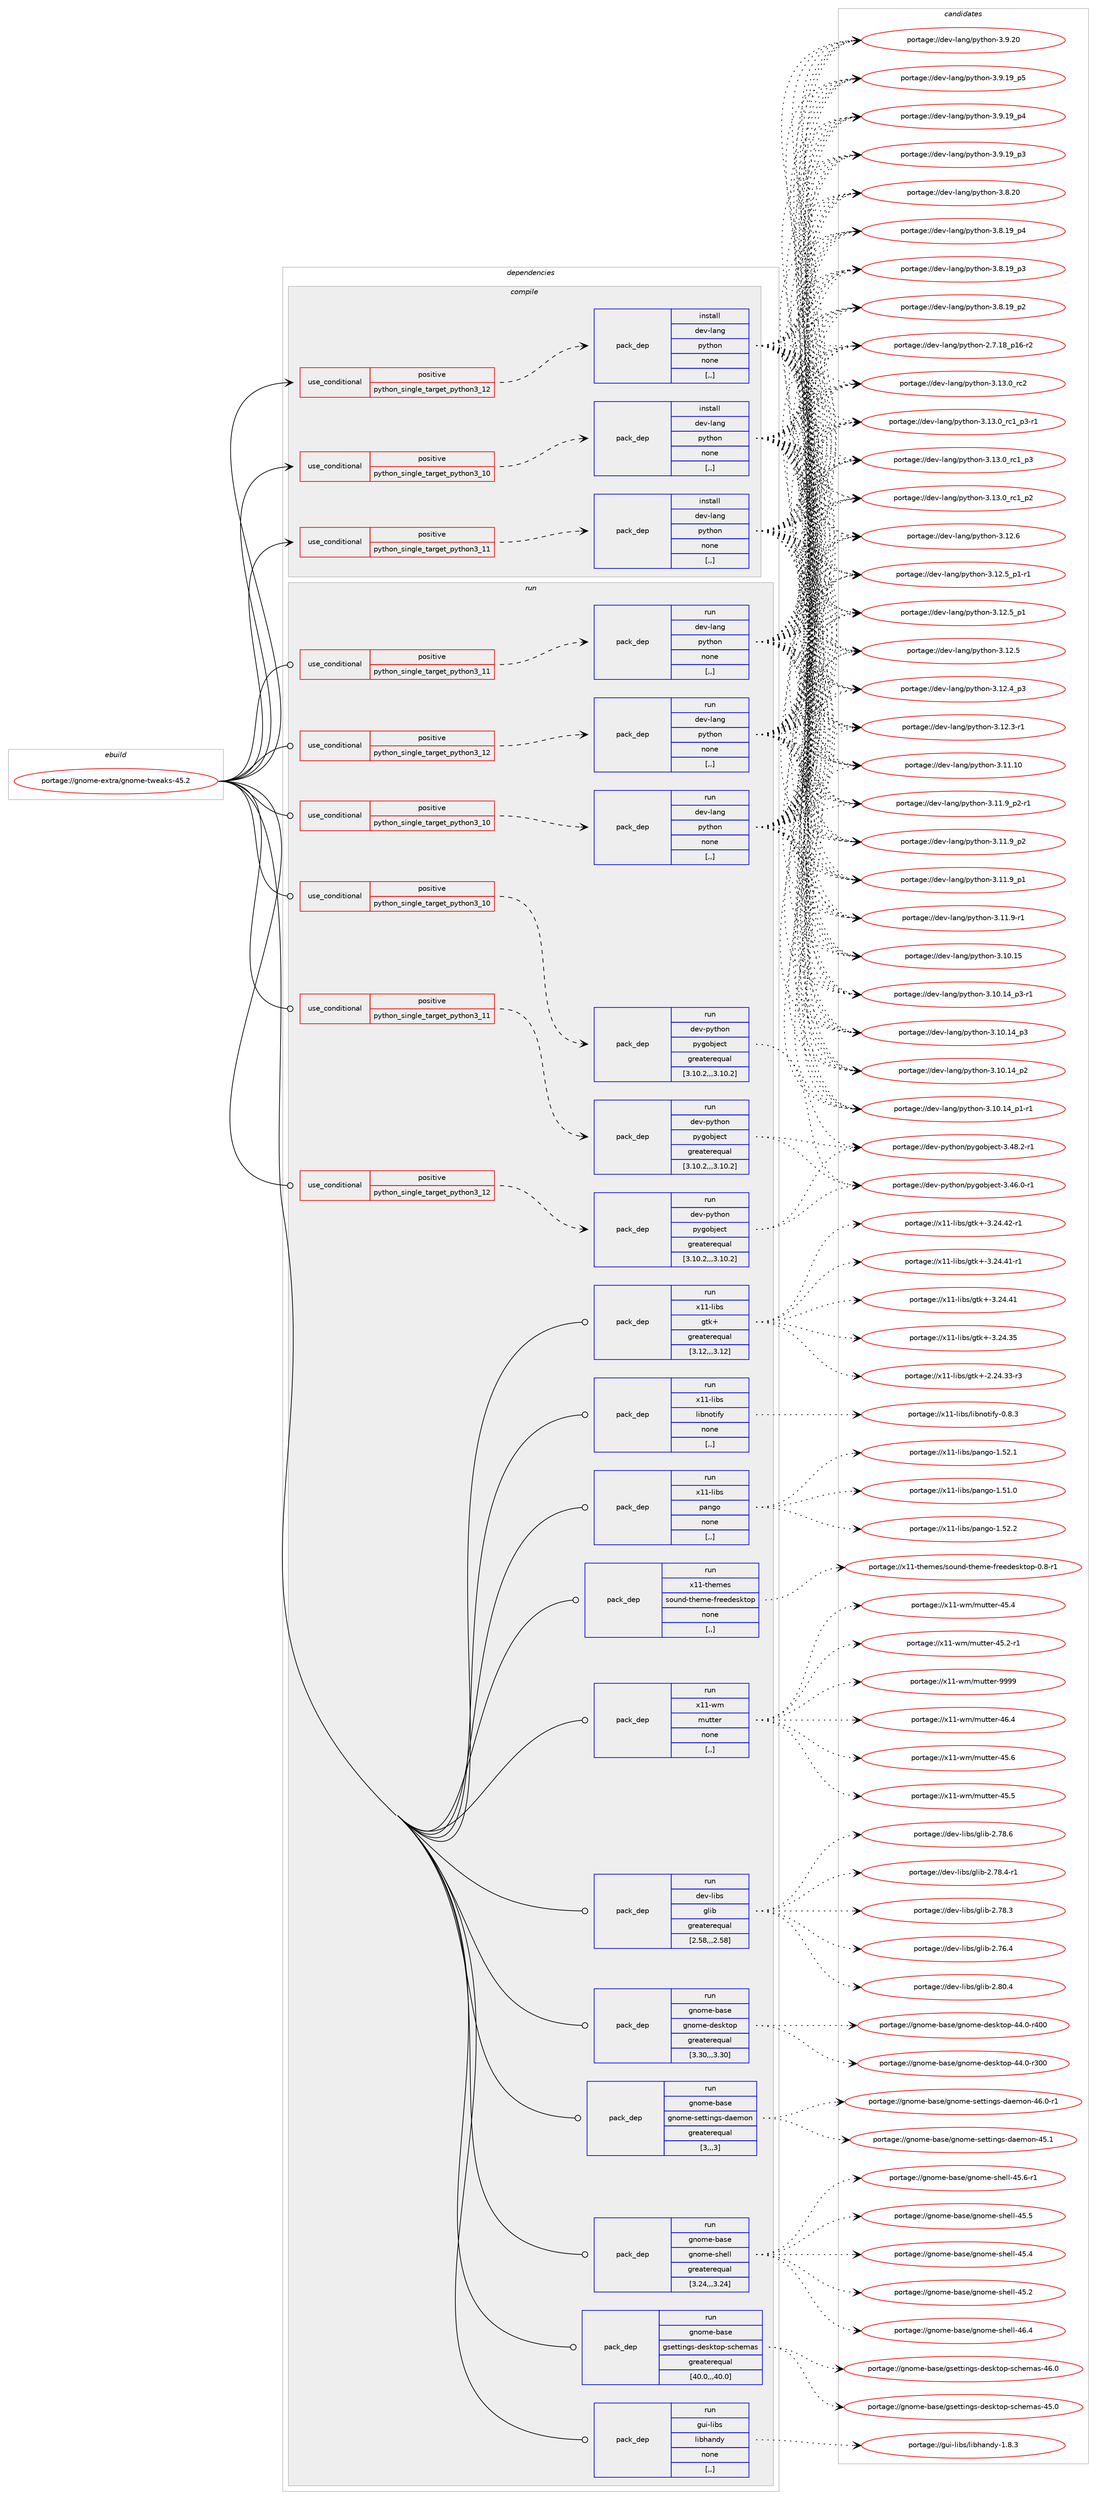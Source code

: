 digraph prolog {

# *************
# Graph options
# *************

newrank=true;
concentrate=true;
compound=true;
graph [rankdir=LR,fontname=Helvetica,fontsize=10,ranksep=1.5];#, ranksep=2.5, nodesep=0.2];
edge  [arrowhead=vee];
node  [fontname=Helvetica,fontsize=10];

# **********
# The ebuild
# **********

subgraph cluster_leftcol {
color=gray;
label=<<i>ebuild</i>>;
id [label="portage://gnome-extra/gnome-tweaks-45.2", color=red, width=4, href="../gnome-extra/gnome-tweaks-45.2.svg"];
}

# ****************
# The dependencies
# ****************

subgraph cluster_midcol {
color=gray;
label=<<i>dependencies</i>>;
subgraph cluster_compile {
fillcolor="#eeeeee";
style=filled;
label=<<i>compile</i>>;
subgraph cond197351 {
dependency737931 [label=<<TABLE BORDER="0" CELLBORDER="1" CELLSPACING="0" CELLPADDING="4"><TR><TD ROWSPAN="3" CELLPADDING="10">use_conditional</TD></TR><TR><TD>positive</TD></TR><TR><TD>python_single_target_python3_10</TD></TR></TABLE>>, shape=none, color=red];
subgraph pack535460 {
dependency737932 [label=<<TABLE BORDER="0" CELLBORDER="1" CELLSPACING="0" CELLPADDING="4" WIDTH="220"><TR><TD ROWSPAN="6" CELLPADDING="30">pack_dep</TD></TR><TR><TD WIDTH="110">install</TD></TR><TR><TD>dev-lang</TD></TR><TR><TD>python</TD></TR><TR><TD>none</TD></TR><TR><TD>[,,]</TD></TR></TABLE>>, shape=none, color=blue];
}
dependency737931:e -> dependency737932:w [weight=20,style="dashed",arrowhead="vee"];
}
id:e -> dependency737931:w [weight=20,style="solid",arrowhead="vee"];
subgraph cond197352 {
dependency737933 [label=<<TABLE BORDER="0" CELLBORDER="1" CELLSPACING="0" CELLPADDING="4"><TR><TD ROWSPAN="3" CELLPADDING="10">use_conditional</TD></TR><TR><TD>positive</TD></TR><TR><TD>python_single_target_python3_11</TD></TR></TABLE>>, shape=none, color=red];
subgraph pack535461 {
dependency737934 [label=<<TABLE BORDER="0" CELLBORDER="1" CELLSPACING="0" CELLPADDING="4" WIDTH="220"><TR><TD ROWSPAN="6" CELLPADDING="30">pack_dep</TD></TR><TR><TD WIDTH="110">install</TD></TR><TR><TD>dev-lang</TD></TR><TR><TD>python</TD></TR><TR><TD>none</TD></TR><TR><TD>[,,]</TD></TR></TABLE>>, shape=none, color=blue];
}
dependency737933:e -> dependency737934:w [weight=20,style="dashed",arrowhead="vee"];
}
id:e -> dependency737933:w [weight=20,style="solid",arrowhead="vee"];
subgraph cond197353 {
dependency737935 [label=<<TABLE BORDER="0" CELLBORDER="1" CELLSPACING="0" CELLPADDING="4"><TR><TD ROWSPAN="3" CELLPADDING="10">use_conditional</TD></TR><TR><TD>positive</TD></TR><TR><TD>python_single_target_python3_12</TD></TR></TABLE>>, shape=none, color=red];
subgraph pack535462 {
dependency737936 [label=<<TABLE BORDER="0" CELLBORDER="1" CELLSPACING="0" CELLPADDING="4" WIDTH="220"><TR><TD ROWSPAN="6" CELLPADDING="30">pack_dep</TD></TR><TR><TD WIDTH="110">install</TD></TR><TR><TD>dev-lang</TD></TR><TR><TD>python</TD></TR><TR><TD>none</TD></TR><TR><TD>[,,]</TD></TR></TABLE>>, shape=none, color=blue];
}
dependency737935:e -> dependency737936:w [weight=20,style="dashed",arrowhead="vee"];
}
id:e -> dependency737935:w [weight=20,style="solid",arrowhead="vee"];
}
subgraph cluster_compileandrun {
fillcolor="#eeeeee";
style=filled;
label=<<i>compile and run</i>>;
}
subgraph cluster_run {
fillcolor="#eeeeee";
style=filled;
label=<<i>run</i>>;
subgraph cond197354 {
dependency737937 [label=<<TABLE BORDER="0" CELLBORDER="1" CELLSPACING="0" CELLPADDING="4"><TR><TD ROWSPAN="3" CELLPADDING="10">use_conditional</TD></TR><TR><TD>positive</TD></TR><TR><TD>python_single_target_python3_10</TD></TR></TABLE>>, shape=none, color=red];
subgraph pack535463 {
dependency737938 [label=<<TABLE BORDER="0" CELLBORDER="1" CELLSPACING="0" CELLPADDING="4" WIDTH="220"><TR><TD ROWSPAN="6" CELLPADDING="30">pack_dep</TD></TR><TR><TD WIDTH="110">run</TD></TR><TR><TD>dev-lang</TD></TR><TR><TD>python</TD></TR><TR><TD>none</TD></TR><TR><TD>[,,]</TD></TR></TABLE>>, shape=none, color=blue];
}
dependency737937:e -> dependency737938:w [weight=20,style="dashed",arrowhead="vee"];
}
id:e -> dependency737937:w [weight=20,style="solid",arrowhead="odot"];
subgraph cond197355 {
dependency737939 [label=<<TABLE BORDER="0" CELLBORDER="1" CELLSPACING="0" CELLPADDING="4"><TR><TD ROWSPAN="3" CELLPADDING="10">use_conditional</TD></TR><TR><TD>positive</TD></TR><TR><TD>python_single_target_python3_10</TD></TR></TABLE>>, shape=none, color=red];
subgraph pack535464 {
dependency737940 [label=<<TABLE BORDER="0" CELLBORDER="1" CELLSPACING="0" CELLPADDING="4" WIDTH="220"><TR><TD ROWSPAN="6" CELLPADDING="30">pack_dep</TD></TR><TR><TD WIDTH="110">run</TD></TR><TR><TD>dev-python</TD></TR><TR><TD>pygobject</TD></TR><TR><TD>greaterequal</TD></TR><TR><TD>[3.10.2,,,3.10.2]</TD></TR></TABLE>>, shape=none, color=blue];
}
dependency737939:e -> dependency737940:w [weight=20,style="dashed",arrowhead="vee"];
}
id:e -> dependency737939:w [weight=20,style="solid",arrowhead="odot"];
subgraph cond197356 {
dependency737941 [label=<<TABLE BORDER="0" CELLBORDER="1" CELLSPACING="0" CELLPADDING="4"><TR><TD ROWSPAN="3" CELLPADDING="10">use_conditional</TD></TR><TR><TD>positive</TD></TR><TR><TD>python_single_target_python3_11</TD></TR></TABLE>>, shape=none, color=red];
subgraph pack535465 {
dependency737942 [label=<<TABLE BORDER="0" CELLBORDER="1" CELLSPACING="0" CELLPADDING="4" WIDTH="220"><TR><TD ROWSPAN="6" CELLPADDING="30">pack_dep</TD></TR><TR><TD WIDTH="110">run</TD></TR><TR><TD>dev-lang</TD></TR><TR><TD>python</TD></TR><TR><TD>none</TD></TR><TR><TD>[,,]</TD></TR></TABLE>>, shape=none, color=blue];
}
dependency737941:e -> dependency737942:w [weight=20,style="dashed",arrowhead="vee"];
}
id:e -> dependency737941:w [weight=20,style="solid",arrowhead="odot"];
subgraph cond197357 {
dependency737943 [label=<<TABLE BORDER="0" CELLBORDER="1" CELLSPACING="0" CELLPADDING="4"><TR><TD ROWSPAN="3" CELLPADDING="10">use_conditional</TD></TR><TR><TD>positive</TD></TR><TR><TD>python_single_target_python3_11</TD></TR></TABLE>>, shape=none, color=red];
subgraph pack535466 {
dependency737944 [label=<<TABLE BORDER="0" CELLBORDER="1" CELLSPACING="0" CELLPADDING="4" WIDTH="220"><TR><TD ROWSPAN="6" CELLPADDING="30">pack_dep</TD></TR><TR><TD WIDTH="110">run</TD></TR><TR><TD>dev-python</TD></TR><TR><TD>pygobject</TD></TR><TR><TD>greaterequal</TD></TR><TR><TD>[3.10.2,,,3.10.2]</TD></TR></TABLE>>, shape=none, color=blue];
}
dependency737943:e -> dependency737944:w [weight=20,style="dashed",arrowhead="vee"];
}
id:e -> dependency737943:w [weight=20,style="solid",arrowhead="odot"];
subgraph cond197358 {
dependency737945 [label=<<TABLE BORDER="0" CELLBORDER="1" CELLSPACING="0" CELLPADDING="4"><TR><TD ROWSPAN="3" CELLPADDING="10">use_conditional</TD></TR><TR><TD>positive</TD></TR><TR><TD>python_single_target_python3_12</TD></TR></TABLE>>, shape=none, color=red];
subgraph pack535467 {
dependency737946 [label=<<TABLE BORDER="0" CELLBORDER="1" CELLSPACING="0" CELLPADDING="4" WIDTH="220"><TR><TD ROWSPAN="6" CELLPADDING="30">pack_dep</TD></TR><TR><TD WIDTH="110">run</TD></TR><TR><TD>dev-lang</TD></TR><TR><TD>python</TD></TR><TR><TD>none</TD></TR><TR><TD>[,,]</TD></TR></TABLE>>, shape=none, color=blue];
}
dependency737945:e -> dependency737946:w [weight=20,style="dashed",arrowhead="vee"];
}
id:e -> dependency737945:w [weight=20,style="solid",arrowhead="odot"];
subgraph cond197359 {
dependency737947 [label=<<TABLE BORDER="0" CELLBORDER="1" CELLSPACING="0" CELLPADDING="4"><TR><TD ROWSPAN="3" CELLPADDING="10">use_conditional</TD></TR><TR><TD>positive</TD></TR><TR><TD>python_single_target_python3_12</TD></TR></TABLE>>, shape=none, color=red];
subgraph pack535468 {
dependency737948 [label=<<TABLE BORDER="0" CELLBORDER="1" CELLSPACING="0" CELLPADDING="4" WIDTH="220"><TR><TD ROWSPAN="6" CELLPADDING="30">pack_dep</TD></TR><TR><TD WIDTH="110">run</TD></TR><TR><TD>dev-python</TD></TR><TR><TD>pygobject</TD></TR><TR><TD>greaterequal</TD></TR><TR><TD>[3.10.2,,,3.10.2]</TD></TR></TABLE>>, shape=none, color=blue];
}
dependency737947:e -> dependency737948:w [weight=20,style="dashed",arrowhead="vee"];
}
id:e -> dependency737947:w [weight=20,style="solid",arrowhead="odot"];
subgraph pack535469 {
dependency737949 [label=<<TABLE BORDER="0" CELLBORDER="1" CELLSPACING="0" CELLPADDING="4" WIDTH="220"><TR><TD ROWSPAN="6" CELLPADDING="30">pack_dep</TD></TR><TR><TD WIDTH="110">run</TD></TR><TR><TD>dev-libs</TD></TR><TR><TD>glib</TD></TR><TR><TD>greaterequal</TD></TR><TR><TD>[2.58,,,2.58]</TD></TR></TABLE>>, shape=none, color=blue];
}
id:e -> dependency737949:w [weight=20,style="solid",arrowhead="odot"];
subgraph pack535470 {
dependency737950 [label=<<TABLE BORDER="0" CELLBORDER="1" CELLSPACING="0" CELLPADDING="4" WIDTH="220"><TR><TD ROWSPAN="6" CELLPADDING="30">pack_dep</TD></TR><TR><TD WIDTH="110">run</TD></TR><TR><TD>gnome-base</TD></TR><TR><TD>gnome-desktop</TD></TR><TR><TD>greaterequal</TD></TR><TR><TD>[3.30,,,3.30]</TD></TR></TABLE>>, shape=none, color=blue];
}
id:e -> dependency737950:w [weight=20,style="solid",arrowhead="odot"];
subgraph pack535471 {
dependency737951 [label=<<TABLE BORDER="0" CELLBORDER="1" CELLSPACING="0" CELLPADDING="4" WIDTH="220"><TR><TD ROWSPAN="6" CELLPADDING="30">pack_dep</TD></TR><TR><TD WIDTH="110">run</TD></TR><TR><TD>gnome-base</TD></TR><TR><TD>gnome-settings-daemon</TD></TR><TR><TD>greaterequal</TD></TR><TR><TD>[3,,,3]</TD></TR></TABLE>>, shape=none, color=blue];
}
id:e -> dependency737951:w [weight=20,style="solid",arrowhead="odot"];
subgraph pack535472 {
dependency737952 [label=<<TABLE BORDER="0" CELLBORDER="1" CELLSPACING="0" CELLPADDING="4" WIDTH="220"><TR><TD ROWSPAN="6" CELLPADDING="30">pack_dep</TD></TR><TR><TD WIDTH="110">run</TD></TR><TR><TD>gnome-base</TD></TR><TR><TD>gnome-shell</TD></TR><TR><TD>greaterequal</TD></TR><TR><TD>[3.24,,,3.24]</TD></TR></TABLE>>, shape=none, color=blue];
}
id:e -> dependency737952:w [weight=20,style="solid",arrowhead="odot"];
subgraph pack535473 {
dependency737953 [label=<<TABLE BORDER="0" CELLBORDER="1" CELLSPACING="0" CELLPADDING="4" WIDTH="220"><TR><TD ROWSPAN="6" CELLPADDING="30">pack_dep</TD></TR><TR><TD WIDTH="110">run</TD></TR><TR><TD>gnome-base</TD></TR><TR><TD>gsettings-desktop-schemas</TD></TR><TR><TD>greaterequal</TD></TR><TR><TD>[40.0,,,40.0]</TD></TR></TABLE>>, shape=none, color=blue];
}
id:e -> dependency737953:w [weight=20,style="solid",arrowhead="odot"];
subgraph pack535474 {
dependency737954 [label=<<TABLE BORDER="0" CELLBORDER="1" CELLSPACING="0" CELLPADDING="4" WIDTH="220"><TR><TD ROWSPAN="6" CELLPADDING="30">pack_dep</TD></TR><TR><TD WIDTH="110">run</TD></TR><TR><TD>gui-libs</TD></TR><TR><TD>libhandy</TD></TR><TR><TD>none</TD></TR><TR><TD>[,,]</TD></TR></TABLE>>, shape=none, color=blue];
}
id:e -> dependency737954:w [weight=20,style="solid",arrowhead="odot"];
subgraph pack535475 {
dependency737955 [label=<<TABLE BORDER="0" CELLBORDER="1" CELLSPACING="0" CELLPADDING="4" WIDTH="220"><TR><TD ROWSPAN="6" CELLPADDING="30">pack_dep</TD></TR><TR><TD WIDTH="110">run</TD></TR><TR><TD>x11-libs</TD></TR><TR><TD>gtk+</TD></TR><TR><TD>greaterequal</TD></TR><TR><TD>[3.12,,,3.12]</TD></TR></TABLE>>, shape=none, color=blue];
}
id:e -> dependency737955:w [weight=20,style="solid",arrowhead="odot"];
subgraph pack535476 {
dependency737956 [label=<<TABLE BORDER="0" CELLBORDER="1" CELLSPACING="0" CELLPADDING="4" WIDTH="220"><TR><TD ROWSPAN="6" CELLPADDING="30">pack_dep</TD></TR><TR><TD WIDTH="110">run</TD></TR><TR><TD>x11-libs</TD></TR><TR><TD>libnotify</TD></TR><TR><TD>none</TD></TR><TR><TD>[,,]</TD></TR></TABLE>>, shape=none, color=blue];
}
id:e -> dependency737956:w [weight=20,style="solid",arrowhead="odot"];
subgraph pack535477 {
dependency737957 [label=<<TABLE BORDER="0" CELLBORDER="1" CELLSPACING="0" CELLPADDING="4" WIDTH="220"><TR><TD ROWSPAN="6" CELLPADDING="30">pack_dep</TD></TR><TR><TD WIDTH="110">run</TD></TR><TR><TD>x11-libs</TD></TR><TR><TD>pango</TD></TR><TR><TD>none</TD></TR><TR><TD>[,,]</TD></TR></TABLE>>, shape=none, color=blue];
}
id:e -> dependency737957:w [weight=20,style="solid",arrowhead="odot"];
subgraph pack535478 {
dependency737958 [label=<<TABLE BORDER="0" CELLBORDER="1" CELLSPACING="0" CELLPADDING="4" WIDTH="220"><TR><TD ROWSPAN="6" CELLPADDING="30">pack_dep</TD></TR><TR><TD WIDTH="110">run</TD></TR><TR><TD>x11-themes</TD></TR><TR><TD>sound-theme-freedesktop</TD></TR><TR><TD>none</TD></TR><TR><TD>[,,]</TD></TR></TABLE>>, shape=none, color=blue];
}
id:e -> dependency737958:w [weight=20,style="solid",arrowhead="odot"];
subgraph pack535479 {
dependency737959 [label=<<TABLE BORDER="0" CELLBORDER="1" CELLSPACING="0" CELLPADDING="4" WIDTH="220"><TR><TD ROWSPAN="6" CELLPADDING="30">pack_dep</TD></TR><TR><TD WIDTH="110">run</TD></TR><TR><TD>x11-wm</TD></TR><TR><TD>mutter</TD></TR><TR><TD>none</TD></TR><TR><TD>[,,]</TD></TR></TABLE>>, shape=none, color=blue];
}
id:e -> dependency737959:w [weight=20,style="solid",arrowhead="odot"];
}
}

# **************
# The candidates
# **************

subgraph cluster_choices {
rank=same;
color=gray;
label=<<i>candidates</i>>;

subgraph choice535460 {
color=black;
nodesep=1;
choice10010111845108971101034711212111610411111045514649514648951149950 [label="portage://dev-lang/python-3.13.0_rc2", color=red, width=4,href="../dev-lang/python-3.13.0_rc2.svg"];
choice1001011184510897110103471121211161041111104551464951464895114994995112514511449 [label="portage://dev-lang/python-3.13.0_rc1_p3-r1", color=red, width=4,href="../dev-lang/python-3.13.0_rc1_p3-r1.svg"];
choice100101118451089711010347112121116104111110455146495146489511499499511251 [label="portage://dev-lang/python-3.13.0_rc1_p3", color=red, width=4,href="../dev-lang/python-3.13.0_rc1_p3.svg"];
choice100101118451089711010347112121116104111110455146495146489511499499511250 [label="portage://dev-lang/python-3.13.0_rc1_p2", color=red, width=4,href="../dev-lang/python-3.13.0_rc1_p2.svg"];
choice10010111845108971101034711212111610411111045514649504654 [label="portage://dev-lang/python-3.12.6", color=red, width=4,href="../dev-lang/python-3.12.6.svg"];
choice1001011184510897110103471121211161041111104551464950465395112494511449 [label="portage://dev-lang/python-3.12.5_p1-r1", color=red, width=4,href="../dev-lang/python-3.12.5_p1-r1.svg"];
choice100101118451089711010347112121116104111110455146495046539511249 [label="portage://dev-lang/python-3.12.5_p1", color=red, width=4,href="../dev-lang/python-3.12.5_p1.svg"];
choice10010111845108971101034711212111610411111045514649504653 [label="portage://dev-lang/python-3.12.5", color=red, width=4,href="../dev-lang/python-3.12.5.svg"];
choice100101118451089711010347112121116104111110455146495046529511251 [label="portage://dev-lang/python-3.12.4_p3", color=red, width=4,href="../dev-lang/python-3.12.4_p3.svg"];
choice100101118451089711010347112121116104111110455146495046514511449 [label="portage://dev-lang/python-3.12.3-r1", color=red, width=4,href="../dev-lang/python-3.12.3-r1.svg"];
choice1001011184510897110103471121211161041111104551464949464948 [label="portage://dev-lang/python-3.11.10", color=red, width=4,href="../dev-lang/python-3.11.10.svg"];
choice1001011184510897110103471121211161041111104551464949465795112504511449 [label="portage://dev-lang/python-3.11.9_p2-r1", color=red, width=4,href="../dev-lang/python-3.11.9_p2-r1.svg"];
choice100101118451089711010347112121116104111110455146494946579511250 [label="portage://dev-lang/python-3.11.9_p2", color=red, width=4,href="../dev-lang/python-3.11.9_p2.svg"];
choice100101118451089711010347112121116104111110455146494946579511249 [label="portage://dev-lang/python-3.11.9_p1", color=red, width=4,href="../dev-lang/python-3.11.9_p1.svg"];
choice100101118451089711010347112121116104111110455146494946574511449 [label="portage://dev-lang/python-3.11.9-r1", color=red, width=4,href="../dev-lang/python-3.11.9-r1.svg"];
choice1001011184510897110103471121211161041111104551464948464953 [label="portage://dev-lang/python-3.10.15", color=red, width=4,href="../dev-lang/python-3.10.15.svg"];
choice100101118451089711010347112121116104111110455146494846495295112514511449 [label="portage://dev-lang/python-3.10.14_p3-r1", color=red, width=4,href="../dev-lang/python-3.10.14_p3-r1.svg"];
choice10010111845108971101034711212111610411111045514649484649529511251 [label="portage://dev-lang/python-3.10.14_p3", color=red, width=4,href="../dev-lang/python-3.10.14_p3.svg"];
choice10010111845108971101034711212111610411111045514649484649529511250 [label="portage://dev-lang/python-3.10.14_p2", color=red, width=4,href="../dev-lang/python-3.10.14_p2.svg"];
choice100101118451089711010347112121116104111110455146494846495295112494511449 [label="portage://dev-lang/python-3.10.14_p1-r1", color=red, width=4,href="../dev-lang/python-3.10.14_p1-r1.svg"];
choice10010111845108971101034711212111610411111045514657465048 [label="portage://dev-lang/python-3.9.20", color=red, width=4,href="../dev-lang/python-3.9.20.svg"];
choice100101118451089711010347112121116104111110455146574649579511253 [label="portage://dev-lang/python-3.9.19_p5", color=red, width=4,href="../dev-lang/python-3.9.19_p5.svg"];
choice100101118451089711010347112121116104111110455146574649579511252 [label="portage://dev-lang/python-3.9.19_p4", color=red, width=4,href="../dev-lang/python-3.9.19_p4.svg"];
choice100101118451089711010347112121116104111110455146574649579511251 [label="portage://dev-lang/python-3.9.19_p3", color=red, width=4,href="../dev-lang/python-3.9.19_p3.svg"];
choice10010111845108971101034711212111610411111045514656465048 [label="portage://dev-lang/python-3.8.20", color=red, width=4,href="../dev-lang/python-3.8.20.svg"];
choice100101118451089711010347112121116104111110455146564649579511252 [label="portage://dev-lang/python-3.8.19_p4", color=red, width=4,href="../dev-lang/python-3.8.19_p4.svg"];
choice100101118451089711010347112121116104111110455146564649579511251 [label="portage://dev-lang/python-3.8.19_p3", color=red, width=4,href="../dev-lang/python-3.8.19_p3.svg"];
choice100101118451089711010347112121116104111110455146564649579511250 [label="portage://dev-lang/python-3.8.19_p2", color=red, width=4,href="../dev-lang/python-3.8.19_p2.svg"];
choice100101118451089711010347112121116104111110455046554649569511249544511450 [label="portage://dev-lang/python-2.7.18_p16-r2", color=red, width=4,href="../dev-lang/python-2.7.18_p16-r2.svg"];
dependency737932:e -> choice10010111845108971101034711212111610411111045514649514648951149950:w [style=dotted,weight="100"];
dependency737932:e -> choice1001011184510897110103471121211161041111104551464951464895114994995112514511449:w [style=dotted,weight="100"];
dependency737932:e -> choice100101118451089711010347112121116104111110455146495146489511499499511251:w [style=dotted,weight="100"];
dependency737932:e -> choice100101118451089711010347112121116104111110455146495146489511499499511250:w [style=dotted,weight="100"];
dependency737932:e -> choice10010111845108971101034711212111610411111045514649504654:w [style=dotted,weight="100"];
dependency737932:e -> choice1001011184510897110103471121211161041111104551464950465395112494511449:w [style=dotted,weight="100"];
dependency737932:e -> choice100101118451089711010347112121116104111110455146495046539511249:w [style=dotted,weight="100"];
dependency737932:e -> choice10010111845108971101034711212111610411111045514649504653:w [style=dotted,weight="100"];
dependency737932:e -> choice100101118451089711010347112121116104111110455146495046529511251:w [style=dotted,weight="100"];
dependency737932:e -> choice100101118451089711010347112121116104111110455146495046514511449:w [style=dotted,weight="100"];
dependency737932:e -> choice1001011184510897110103471121211161041111104551464949464948:w [style=dotted,weight="100"];
dependency737932:e -> choice1001011184510897110103471121211161041111104551464949465795112504511449:w [style=dotted,weight="100"];
dependency737932:e -> choice100101118451089711010347112121116104111110455146494946579511250:w [style=dotted,weight="100"];
dependency737932:e -> choice100101118451089711010347112121116104111110455146494946579511249:w [style=dotted,weight="100"];
dependency737932:e -> choice100101118451089711010347112121116104111110455146494946574511449:w [style=dotted,weight="100"];
dependency737932:e -> choice1001011184510897110103471121211161041111104551464948464953:w [style=dotted,weight="100"];
dependency737932:e -> choice100101118451089711010347112121116104111110455146494846495295112514511449:w [style=dotted,weight="100"];
dependency737932:e -> choice10010111845108971101034711212111610411111045514649484649529511251:w [style=dotted,weight="100"];
dependency737932:e -> choice10010111845108971101034711212111610411111045514649484649529511250:w [style=dotted,weight="100"];
dependency737932:e -> choice100101118451089711010347112121116104111110455146494846495295112494511449:w [style=dotted,weight="100"];
dependency737932:e -> choice10010111845108971101034711212111610411111045514657465048:w [style=dotted,weight="100"];
dependency737932:e -> choice100101118451089711010347112121116104111110455146574649579511253:w [style=dotted,weight="100"];
dependency737932:e -> choice100101118451089711010347112121116104111110455146574649579511252:w [style=dotted,weight="100"];
dependency737932:e -> choice100101118451089711010347112121116104111110455146574649579511251:w [style=dotted,weight="100"];
dependency737932:e -> choice10010111845108971101034711212111610411111045514656465048:w [style=dotted,weight="100"];
dependency737932:e -> choice100101118451089711010347112121116104111110455146564649579511252:w [style=dotted,weight="100"];
dependency737932:e -> choice100101118451089711010347112121116104111110455146564649579511251:w [style=dotted,weight="100"];
dependency737932:e -> choice100101118451089711010347112121116104111110455146564649579511250:w [style=dotted,weight="100"];
dependency737932:e -> choice100101118451089711010347112121116104111110455046554649569511249544511450:w [style=dotted,weight="100"];
}
subgraph choice535461 {
color=black;
nodesep=1;
choice10010111845108971101034711212111610411111045514649514648951149950 [label="portage://dev-lang/python-3.13.0_rc2", color=red, width=4,href="../dev-lang/python-3.13.0_rc2.svg"];
choice1001011184510897110103471121211161041111104551464951464895114994995112514511449 [label="portage://dev-lang/python-3.13.0_rc1_p3-r1", color=red, width=4,href="../dev-lang/python-3.13.0_rc1_p3-r1.svg"];
choice100101118451089711010347112121116104111110455146495146489511499499511251 [label="portage://dev-lang/python-3.13.0_rc1_p3", color=red, width=4,href="../dev-lang/python-3.13.0_rc1_p3.svg"];
choice100101118451089711010347112121116104111110455146495146489511499499511250 [label="portage://dev-lang/python-3.13.0_rc1_p2", color=red, width=4,href="../dev-lang/python-3.13.0_rc1_p2.svg"];
choice10010111845108971101034711212111610411111045514649504654 [label="portage://dev-lang/python-3.12.6", color=red, width=4,href="../dev-lang/python-3.12.6.svg"];
choice1001011184510897110103471121211161041111104551464950465395112494511449 [label="portage://dev-lang/python-3.12.5_p1-r1", color=red, width=4,href="../dev-lang/python-3.12.5_p1-r1.svg"];
choice100101118451089711010347112121116104111110455146495046539511249 [label="portage://dev-lang/python-3.12.5_p1", color=red, width=4,href="../dev-lang/python-3.12.5_p1.svg"];
choice10010111845108971101034711212111610411111045514649504653 [label="portage://dev-lang/python-3.12.5", color=red, width=4,href="../dev-lang/python-3.12.5.svg"];
choice100101118451089711010347112121116104111110455146495046529511251 [label="portage://dev-lang/python-3.12.4_p3", color=red, width=4,href="../dev-lang/python-3.12.4_p3.svg"];
choice100101118451089711010347112121116104111110455146495046514511449 [label="portage://dev-lang/python-3.12.3-r1", color=red, width=4,href="../dev-lang/python-3.12.3-r1.svg"];
choice1001011184510897110103471121211161041111104551464949464948 [label="portage://dev-lang/python-3.11.10", color=red, width=4,href="../dev-lang/python-3.11.10.svg"];
choice1001011184510897110103471121211161041111104551464949465795112504511449 [label="portage://dev-lang/python-3.11.9_p2-r1", color=red, width=4,href="../dev-lang/python-3.11.9_p2-r1.svg"];
choice100101118451089711010347112121116104111110455146494946579511250 [label="portage://dev-lang/python-3.11.9_p2", color=red, width=4,href="../dev-lang/python-3.11.9_p2.svg"];
choice100101118451089711010347112121116104111110455146494946579511249 [label="portage://dev-lang/python-3.11.9_p1", color=red, width=4,href="../dev-lang/python-3.11.9_p1.svg"];
choice100101118451089711010347112121116104111110455146494946574511449 [label="portage://dev-lang/python-3.11.9-r1", color=red, width=4,href="../dev-lang/python-3.11.9-r1.svg"];
choice1001011184510897110103471121211161041111104551464948464953 [label="portage://dev-lang/python-3.10.15", color=red, width=4,href="../dev-lang/python-3.10.15.svg"];
choice100101118451089711010347112121116104111110455146494846495295112514511449 [label="portage://dev-lang/python-3.10.14_p3-r1", color=red, width=4,href="../dev-lang/python-3.10.14_p3-r1.svg"];
choice10010111845108971101034711212111610411111045514649484649529511251 [label="portage://dev-lang/python-3.10.14_p3", color=red, width=4,href="../dev-lang/python-3.10.14_p3.svg"];
choice10010111845108971101034711212111610411111045514649484649529511250 [label="portage://dev-lang/python-3.10.14_p2", color=red, width=4,href="../dev-lang/python-3.10.14_p2.svg"];
choice100101118451089711010347112121116104111110455146494846495295112494511449 [label="portage://dev-lang/python-3.10.14_p1-r1", color=red, width=4,href="../dev-lang/python-3.10.14_p1-r1.svg"];
choice10010111845108971101034711212111610411111045514657465048 [label="portage://dev-lang/python-3.9.20", color=red, width=4,href="../dev-lang/python-3.9.20.svg"];
choice100101118451089711010347112121116104111110455146574649579511253 [label="portage://dev-lang/python-3.9.19_p5", color=red, width=4,href="../dev-lang/python-3.9.19_p5.svg"];
choice100101118451089711010347112121116104111110455146574649579511252 [label="portage://dev-lang/python-3.9.19_p4", color=red, width=4,href="../dev-lang/python-3.9.19_p4.svg"];
choice100101118451089711010347112121116104111110455146574649579511251 [label="portage://dev-lang/python-3.9.19_p3", color=red, width=4,href="../dev-lang/python-3.9.19_p3.svg"];
choice10010111845108971101034711212111610411111045514656465048 [label="portage://dev-lang/python-3.8.20", color=red, width=4,href="../dev-lang/python-3.8.20.svg"];
choice100101118451089711010347112121116104111110455146564649579511252 [label="portage://dev-lang/python-3.8.19_p4", color=red, width=4,href="../dev-lang/python-3.8.19_p4.svg"];
choice100101118451089711010347112121116104111110455146564649579511251 [label="portage://dev-lang/python-3.8.19_p3", color=red, width=4,href="../dev-lang/python-3.8.19_p3.svg"];
choice100101118451089711010347112121116104111110455146564649579511250 [label="portage://dev-lang/python-3.8.19_p2", color=red, width=4,href="../dev-lang/python-3.8.19_p2.svg"];
choice100101118451089711010347112121116104111110455046554649569511249544511450 [label="portage://dev-lang/python-2.7.18_p16-r2", color=red, width=4,href="../dev-lang/python-2.7.18_p16-r2.svg"];
dependency737934:e -> choice10010111845108971101034711212111610411111045514649514648951149950:w [style=dotted,weight="100"];
dependency737934:e -> choice1001011184510897110103471121211161041111104551464951464895114994995112514511449:w [style=dotted,weight="100"];
dependency737934:e -> choice100101118451089711010347112121116104111110455146495146489511499499511251:w [style=dotted,weight="100"];
dependency737934:e -> choice100101118451089711010347112121116104111110455146495146489511499499511250:w [style=dotted,weight="100"];
dependency737934:e -> choice10010111845108971101034711212111610411111045514649504654:w [style=dotted,weight="100"];
dependency737934:e -> choice1001011184510897110103471121211161041111104551464950465395112494511449:w [style=dotted,weight="100"];
dependency737934:e -> choice100101118451089711010347112121116104111110455146495046539511249:w [style=dotted,weight="100"];
dependency737934:e -> choice10010111845108971101034711212111610411111045514649504653:w [style=dotted,weight="100"];
dependency737934:e -> choice100101118451089711010347112121116104111110455146495046529511251:w [style=dotted,weight="100"];
dependency737934:e -> choice100101118451089711010347112121116104111110455146495046514511449:w [style=dotted,weight="100"];
dependency737934:e -> choice1001011184510897110103471121211161041111104551464949464948:w [style=dotted,weight="100"];
dependency737934:e -> choice1001011184510897110103471121211161041111104551464949465795112504511449:w [style=dotted,weight="100"];
dependency737934:e -> choice100101118451089711010347112121116104111110455146494946579511250:w [style=dotted,weight="100"];
dependency737934:e -> choice100101118451089711010347112121116104111110455146494946579511249:w [style=dotted,weight="100"];
dependency737934:e -> choice100101118451089711010347112121116104111110455146494946574511449:w [style=dotted,weight="100"];
dependency737934:e -> choice1001011184510897110103471121211161041111104551464948464953:w [style=dotted,weight="100"];
dependency737934:e -> choice100101118451089711010347112121116104111110455146494846495295112514511449:w [style=dotted,weight="100"];
dependency737934:e -> choice10010111845108971101034711212111610411111045514649484649529511251:w [style=dotted,weight="100"];
dependency737934:e -> choice10010111845108971101034711212111610411111045514649484649529511250:w [style=dotted,weight="100"];
dependency737934:e -> choice100101118451089711010347112121116104111110455146494846495295112494511449:w [style=dotted,weight="100"];
dependency737934:e -> choice10010111845108971101034711212111610411111045514657465048:w [style=dotted,weight="100"];
dependency737934:e -> choice100101118451089711010347112121116104111110455146574649579511253:w [style=dotted,weight="100"];
dependency737934:e -> choice100101118451089711010347112121116104111110455146574649579511252:w [style=dotted,weight="100"];
dependency737934:e -> choice100101118451089711010347112121116104111110455146574649579511251:w [style=dotted,weight="100"];
dependency737934:e -> choice10010111845108971101034711212111610411111045514656465048:w [style=dotted,weight="100"];
dependency737934:e -> choice100101118451089711010347112121116104111110455146564649579511252:w [style=dotted,weight="100"];
dependency737934:e -> choice100101118451089711010347112121116104111110455146564649579511251:w [style=dotted,weight="100"];
dependency737934:e -> choice100101118451089711010347112121116104111110455146564649579511250:w [style=dotted,weight="100"];
dependency737934:e -> choice100101118451089711010347112121116104111110455046554649569511249544511450:w [style=dotted,weight="100"];
}
subgraph choice535462 {
color=black;
nodesep=1;
choice10010111845108971101034711212111610411111045514649514648951149950 [label="portage://dev-lang/python-3.13.0_rc2", color=red, width=4,href="../dev-lang/python-3.13.0_rc2.svg"];
choice1001011184510897110103471121211161041111104551464951464895114994995112514511449 [label="portage://dev-lang/python-3.13.0_rc1_p3-r1", color=red, width=4,href="../dev-lang/python-3.13.0_rc1_p3-r1.svg"];
choice100101118451089711010347112121116104111110455146495146489511499499511251 [label="portage://dev-lang/python-3.13.0_rc1_p3", color=red, width=4,href="../dev-lang/python-3.13.0_rc1_p3.svg"];
choice100101118451089711010347112121116104111110455146495146489511499499511250 [label="portage://dev-lang/python-3.13.0_rc1_p2", color=red, width=4,href="../dev-lang/python-3.13.0_rc1_p2.svg"];
choice10010111845108971101034711212111610411111045514649504654 [label="portage://dev-lang/python-3.12.6", color=red, width=4,href="../dev-lang/python-3.12.6.svg"];
choice1001011184510897110103471121211161041111104551464950465395112494511449 [label="portage://dev-lang/python-3.12.5_p1-r1", color=red, width=4,href="../dev-lang/python-3.12.5_p1-r1.svg"];
choice100101118451089711010347112121116104111110455146495046539511249 [label="portage://dev-lang/python-3.12.5_p1", color=red, width=4,href="../dev-lang/python-3.12.5_p1.svg"];
choice10010111845108971101034711212111610411111045514649504653 [label="portage://dev-lang/python-3.12.5", color=red, width=4,href="../dev-lang/python-3.12.5.svg"];
choice100101118451089711010347112121116104111110455146495046529511251 [label="portage://dev-lang/python-3.12.4_p3", color=red, width=4,href="../dev-lang/python-3.12.4_p3.svg"];
choice100101118451089711010347112121116104111110455146495046514511449 [label="portage://dev-lang/python-3.12.3-r1", color=red, width=4,href="../dev-lang/python-3.12.3-r1.svg"];
choice1001011184510897110103471121211161041111104551464949464948 [label="portage://dev-lang/python-3.11.10", color=red, width=4,href="../dev-lang/python-3.11.10.svg"];
choice1001011184510897110103471121211161041111104551464949465795112504511449 [label="portage://dev-lang/python-3.11.9_p2-r1", color=red, width=4,href="../dev-lang/python-3.11.9_p2-r1.svg"];
choice100101118451089711010347112121116104111110455146494946579511250 [label="portage://dev-lang/python-3.11.9_p2", color=red, width=4,href="../dev-lang/python-3.11.9_p2.svg"];
choice100101118451089711010347112121116104111110455146494946579511249 [label="portage://dev-lang/python-3.11.9_p1", color=red, width=4,href="../dev-lang/python-3.11.9_p1.svg"];
choice100101118451089711010347112121116104111110455146494946574511449 [label="portage://dev-lang/python-3.11.9-r1", color=red, width=4,href="../dev-lang/python-3.11.9-r1.svg"];
choice1001011184510897110103471121211161041111104551464948464953 [label="portage://dev-lang/python-3.10.15", color=red, width=4,href="../dev-lang/python-3.10.15.svg"];
choice100101118451089711010347112121116104111110455146494846495295112514511449 [label="portage://dev-lang/python-3.10.14_p3-r1", color=red, width=4,href="../dev-lang/python-3.10.14_p3-r1.svg"];
choice10010111845108971101034711212111610411111045514649484649529511251 [label="portage://dev-lang/python-3.10.14_p3", color=red, width=4,href="../dev-lang/python-3.10.14_p3.svg"];
choice10010111845108971101034711212111610411111045514649484649529511250 [label="portage://dev-lang/python-3.10.14_p2", color=red, width=4,href="../dev-lang/python-3.10.14_p2.svg"];
choice100101118451089711010347112121116104111110455146494846495295112494511449 [label="portage://dev-lang/python-3.10.14_p1-r1", color=red, width=4,href="../dev-lang/python-3.10.14_p1-r1.svg"];
choice10010111845108971101034711212111610411111045514657465048 [label="portage://dev-lang/python-3.9.20", color=red, width=4,href="../dev-lang/python-3.9.20.svg"];
choice100101118451089711010347112121116104111110455146574649579511253 [label="portage://dev-lang/python-3.9.19_p5", color=red, width=4,href="../dev-lang/python-3.9.19_p5.svg"];
choice100101118451089711010347112121116104111110455146574649579511252 [label="portage://dev-lang/python-3.9.19_p4", color=red, width=4,href="../dev-lang/python-3.9.19_p4.svg"];
choice100101118451089711010347112121116104111110455146574649579511251 [label="portage://dev-lang/python-3.9.19_p3", color=red, width=4,href="../dev-lang/python-3.9.19_p3.svg"];
choice10010111845108971101034711212111610411111045514656465048 [label="portage://dev-lang/python-3.8.20", color=red, width=4,href="../dev-lang/python-3.8.20.svg"];
choice100101118451089711010347112121116104111110455146564649579511252 [label="portage://dev-lang/python-3.8.19_p4", color=red, width=4,href="../dev-lang/python-3.8.19_p4.svg"];
choice100101118451089711010347112121116104111110455146564649579511251 [label="portage://dev-lang/python-3.8.19_p3", color=red, width=4,href="../dev-lang/python-3.8.19_p3.svg"];
choice100101118451089711010347112121116104111110455146564649579511250 [label="portage://dev-lang/python-3.8.19_p2", color=red, width=4,href="../dev-lang/python-3.8.19_p2.svg"];
choice100101118451089711010347112121116104111110455046554649569511249544511450 [label="portage://dev-lang/python-2.7.18_p16-r2", color=red, width=4,href="../dev-lang/python-2.7.18_p16-r2.svg"];
dependency737936:e -> choice10010111845108971101034711212111610411111045514649514648951149950:w [style=dotted,weight="100"];
dependency737936:e -> choice1001011184510897110103471121211161041111104551464951464895114994995112514511449:w [style=dotted,weight="100"];
dependency737936:e -> choice100101118451089711010347112121116104111110455146495146489511499499511251:w [style=dotted,weight="100"];
dependency737936:e -> choice100101118451089711010347112121116104111110455146495146489511499499511250:w [style=dotted,weight="100"];
dependency737936:e -> choice10010111845108971101034711212111610411111045514649504654:w [style=dotted,weight="100"];
dependency737936:e -> choice1001011184510897110103471121211161041111104551464950465395112494511449:w [style=dotted,weight="100"];
dependency737936:e -> choice100101118451089711010347112121116104111110455146495046539511249:w [style=dotted,weight="100"];
dependency737936:e -> choice10010111845108971101034711212111610411111045514649504653:w [style=dotted,weight="100"];
dependency737936:e -> choice100101118451089711010347112121116104111110455146495046529511251:w [style=dotted,weight="100"];
dependency737936:e -> choice100101118451089711010347112121116104111110455146495046514511449:w [style=dotted,weight="100"];
dependency737936:e -> choice1001011184510897110103471121211161041111104551464949464948:w [style=dotted,weight="100"];
dependency737936:e -> choice1001011184510897110103471121211161041111104551464949465795112504511449:w [style=dotted,weight="100"];
dependency737936:e -> choice100101118451089711010347112121116104111110455146494946579511250:w [style=dotted,weight="100"];
dependency737936:e -> choice100101118451089711010347112121116104111110455146494946579511249:w [style=dotted,weight="100"];
dependency737936:e -> choice100101118451089711010347112121116104111110455146494946574511449:w [style=dotted,weight="100"];
dependency737936:e -> choice1001011184510897110103471121211161041111104551464948464953:w [style=dotted,weight="100"];
dependency737936:e -> choice100101118451089711010347112121116104111110455146494846495295112514511449:w [style=dotted,weight="100"];
dependency737936:e -> choice10010111845108971101034711212111610411111045514649484649529511251:w [style=dotted,weight="100"];
dependency737936:e -> choice10010111845108971101034711212111610411111045514649484649529511250:w [style=dotted,weight="100"];
dependency737936:e -> choice100101118451089711010347112121116104111110455146494846495295112494511449:w [style=dotted,weight="100"];
dependency737936:e -> choice10010111845108971101034711212111610411111045514657465048:w [style=dotted,weight="100"];
dependency737936:e -> choice100101118451089711010347112121116104111110455146574649579511253:w [style=dotted,weight="100"];
dependency737936:e -> choice100101118451089711010347112121116104111110455146574649579511252:w [style=dotted,weight="100"];
dependency737936:e -> choice100101118451089711010347112121116104111110455146574649579511251:w [style=dotted,weight="100"];
dependency737936:e -> choice10010111845108971101034711212111610411111045514656465048:w [style=dotted,weight="100"];
dependency737936:e -> choice100101118451089711010347112121116104111110455146564649579511252:w [style=dotted,weight="100"];
dependency737936:e -> choice100101118451089711010347112121116104111110455146564649579511251:w [style=dotted,weight="100"];
dependency737936:e -> choice100101118451089711010347112121116104111110455146564649579511250:w [style=dotted,weight="100"];
dependency737936:e -> choice100101118451089711010347112121116104111110455046554649569511249544511450:w [style=dotted,weight="100"];
}
subgraph choice535463 {
color=black;
nodesep=1;
choice10010111845108971101034711212111610411111045514649514648951149950 [label="portage://dev-lang/python-3.13.0_rc2", color=red, width=4,href="../dev-lang/python-3.13.0_rc2.svg"];
choice1001011184510897110103471121211161041111104551464951464895114994995112514511449 [label="portage://dev-lang/python-3.13.0_rc1_p3-r1", color=red, width=4,href="../dev-lang/python-3.13.0_rc1_p3-r1.svg"];
choice100101118451089711010347112121116104111110455146495146489511499499511251 [label="portage://dev-lang/python-3.13.0_rc1_p3", color=red, width=4,href="../dev-lang/python-3.13.0_rc1_p3.svg"];
choice100101118451089711010347112121116104111110455146495146489511499499511250 [label="portage://dev-lang/python-3.13.0_rc1_p2", color=red, width=4,href="../dev-lang/python-3.13.0_rc1_p2.svg"];
choice10010111845108971101034711212111610411111045514649504654 [label="portage://dev-lang/python-3.12.6", color=red, width=4,href="../dev-lang/python-3.12.6.svg"];
choice1001011184510897110103471121211161041111104551464950465395112494511449 [label="portage://dev-lang/python-3.12.5_p1-r1", color=red, width=4,href="../dev-lang/python-3.12.5_p1-r1.svg"];
choice100101118451089711010347112121116104111110455146495046539511249 [label="portage://dev-lang/python-3.12.5_p1", color=red, width=4,href="../dev-lang/python-3.12.5_p1.svg"];
choice10010111845108971101034711212111610411111045514649504653 [label="portage://dev-lang/python-3.12.5", color=red, width=4,href="../dev-lang/python-3.12.5.svg"];
choice100101118451089711010347112121116104111110455146495046529511251 [label="portage://dev-lang/python-3.12.4_p3", color=red, width=4,href="../dev-lang/python-3.12.4_p3.svg"];
choice100101118451089711010347112121116104111110455146495046514511449 [label="portage://dev-lang/python-3.12.3-r1", color=red, width=4,href="../dev-lang/python-3.12.3-r1.svg"];
choice1001011184510897110103471121211161041111104551464949464948 [label="portage://dev-lang/python-3.11.10", color=red, width=4,href="../dev-lang/python-3.11.10.svg"];
choice1001011184510897110103471121211161041111104551464949465795112504511449 [label="portage://dev-lang/python-3.11.9_p2-r1", color=red, width=4,href="../dev-lang/python-3.11.9_p2-r1.svg"];
choice100101118451089711010347112121116104111110455146494946579511250 [label="portage://dev-lang/python-3.11.9_p2", color=red, width=4,href="../dev-lang/python-3.11.9_p2.svg"];
choice100101118451089711010347112121116104111110455146494946579511249 [label="portage://dev-lang/python-3.11.9_p1", color=red, width=4,href="../dev-lang/python-3.11.9_p1.svg"];
choice100101118451089711010347112121116104111110455146494946574511449 [label="portage://dev-lang/python-3.11.9-r1", color=red, width=4,href="../dev-lang/python-3.11.9-r1.svg"];
choice1001011184510897110103471121211161041111104551464948464953 [label="portage://dev-lang/python-3.10.15", color=red, width=4,href="../dev-lang/python-3.10.15.svg"];
choice100101118451089711010347112121116104111110455146494846495295112514511449 [label="portage://dev-lang/python-3.10.14_p3-r1", color=red, width=4,href="../dev-lang/python-3.10.14_p3-r1.svg"];
choice10010111845108971101034711212111610411111045514649484649529511251 [label="portage://dev-lang/python-3.10.14_p3", color=red, width=4,href="../dev-lang/python-3.10.14_p3.svg"];
choice10010111845108971101034711212111610411111045514649484649529511250 [label="portage://dev-lang/python-3.10.14_p2", color=red, width=4,href="../dev-lang/python-3.10.14_p2.svg"];
choice100101118451089711010347112121116104111110455146494846495295112494511449 [label="portage://dev-lang/python-3.10.14_p1-r1", color=red, width=4,href="../dev-lang/python-3.10.14_p1-r1.svg"];
choice10010111845108971101034711212111610411111045514657465048 [label="portage://dev-lang/python-3.9.20", color=red, width=4,href="../dev-lang/python-3.9.20.svg"];
choice100101118451089711010347112121116104111110455146574649579511253 [label="portage://dev-lang/python-3.9.19_p5", color=red, width=4,href="../dev-lang/python-3.9.19_p5.svg"];
choice100101118451089711010347112121116104111110455146574649579511252 [label="portage://dev-lang/python-3.9.19_p4", color=red, width=4,href="../dev-lang/python-3.9.19_p4.svg"];
choice100101118451089711010347112121116104111110455146574649579511251 [label="portage://dev-lang/python-3.9.19_p3", color=red, width=4,href="../dev-lang/python-3.9.19_p3.svg"];
choice10010111845108971101034711212111610411111045514656465048 [label="portage://dev-lang/python-3.8.20", color=red, width=4,href="../dev-lang/python-3.8.20.svg"];
choice100101118451089711010347112121116104111110455146564649579511252 [label="portage://dev-lang/python-3.8.19_p4", color=red, width=4,href="../dev-lang/python-3.8.19_p4.svg"];
choice100101118451089711010347112121116104111110455146564649579511251 [label="portage://dev-lang/python-3.8.19_p3", color=red, width=4,href="../dev-lang/python-3.8.19_p3.svg"];
choice100101118451089711010347112121116104111110455146564649579511250 [label="portage://dev-lang/python-3.8.19_p2", color=red, width=4,href="../dev-lang/python-3.8.19_p2.svg"];
choice100101118451089711010347112121116104111110455046554649569511249544511450 [label="portage://dev-lang/python-2.7.18_p16-r2", color=red, width=4,href="../dev-lang/python-2.7.18_p16-r2.svg"];
dependency737938:e -> choice10010111845108971101034711212111610411111045514649514648951149950:w [style=dotted,weight="100"];
dependency737938:e -> choice1001011184510897110103471121211161041111104551464951464895114994995112514511449:w [style=dotted,weight="100"];
dependency737938:e -> choice100101118451089711010347112121116104111110455146495146489511499499511251:w [style=dotted,weight="100"];
dependency737938:e -> choice100101118451089711010347112121116104111110455146495146489511499499511250:w [style=dotted,weight="100"];
dependency737938:e -> choice10010111845108971101034711212111610411111045514649504654:w [style=dotted,weight="100"];
dependency737938:e -> choice1001011184510897110103471121211161041111104551464950465395112494511449:w [style=dotted,weight="100"];
dependency737938:e -> choice100101118451089711010347112121116104111110455146495046539511249:w [style=dotted,weight="100"];
dependency737938:e -> choice10010111845108971101034711212111610411111045514649504653:w [style=dotted,weight="100"];
dependency737938:e -> choice100101118451089711010347112121116104111110455146495046529511251:w [style=dotted,weight="100"];
dependency737938:e -> choice100101118451089711010347112121116104111110455146495046514511449:w [style=dotted,weight="100"];
dependency737938:e -> choice1001011184510897110103471121211161041111104551464949464948:w [style=dotted,weight="100"];
dependency737938:e -> choice1001011184510897110103471121211161041111104551464949465795112504511449:w [style=dotted,weight="100"];
dependency737938:e -> choice100101118451089711010347112121116104111110455146494946579511250:w [style=dotted,weight="100"];
dependency737938:e -> choice100101118451089711010347112121116104111110455146494946579511249:w [style=dotted,weight="100"];
dependency737938:e -> choice100101118451089711010347112121116104111110455146494946574511449:w [style=dotted,weight="100"];
dependency737938:e -> choice1001011184510897110103471121211161041111104551464948464953:w [style=dotted,weight="100"];
dependency737938:e -> choice100101118451089711010347112121116104111110455146494846495295112514511449:w [style=dotted,weight="100"];
dependency737938:e -> choice10010111845108971101034711212111610411111045514649484649529511251:w [style=dotted,weight="100"];
dependency737938:e -> choice10010111845108971101034711212111610411111045514649484649529511250:w [style=dotted,weight="100"];
dependency737938:e -> choice100101118451089711010347112121116104111110455146494846495295112494511449:w [style=dotted,weight="100"];
dependency737938:e -> choice10010111845108971101034711212111610411111045514657465048:w [style=dotted,weight="100"];
dependency737938:e -> choice100101118451089711010347112121116104111110455146574649579511253:w [style=dotted,weight="100"];
dependency737938:e -> choice100101118451089711010347112121116104111110455146574649579511252:w [style=dotted,weight="100"];
dependency737938:e -> choice100101118451089711010347112121116104111110455146574649579511251:w [style=dotted,weight="100"];
dependency737938:e -> choice10010111845108971101034711212111610411111045514656465048:w [style=dotted,weight="100"];
dependency737938:e -> choice100101118451089711010347112121116104111110455146564649579511252:w [style=dotted,weight="100"];
dependency737938:e -> choice100101118451089711010347112121116104111110455146564649579511251:w [style=dotted,weight="100"];
dependency737938:e -> choice100101118451089711010347112121116104111110455146564649579511250:w [style=dotted,weight="100"];
dependency737938:e -> choice100101118451089711010347112121116104111110455046554649569511249544511450:w [style=dotted,weight="100"];
}
subgraph choice535464 {
color=black;
nodesep=1;
choice10010111845112121116104111110471121211031119810610199116455146525646504511449 [label="portage://dev-python/pygobject-3.48.2-r1", color=red, width=4,href="../dev-python/pygobject-3.48.2-r1.svg"];
choice10010111845112121116104111110471121211031119810610199116455146525446484511449 [label="portage://dev-python/pygobject-3.46.0-r1", color=red, width=4,href="../dev-python/pygobject-3.46.0-r1.svg"];
dependency737940:e -> choice10010111845112121116104111110471121211031119810610199116455146525646504511449:w [style=dotted,weight="100"];
dependency737940:e -> choice10010111845112121116104111110471121211031119810610199116455146525446484511449:w [style=dotted,weight="100"];
}
subgraph choice535465 {
color=black;
nodesep=1;
choice10010111845108971101034711212111610411111045514649514648951149950 [label="portage://dev-lang/python-3.13.0_rc2", color=red, width=4,href="../dev-lang/python-3.13.0_rc2.svg"];
choice1001011184510897110103471121211161041111104551464951464895114994995112514511449 [label="portage://dev-lang/python-3.13.0_rc1_p3-r1", color=red, width=4,href="../dev-lang/python-3.13.0_rc1_p3-r1.svg"];
choice100101118451089711010347112121116104111110455146495146489511499499511251 [label="portage://dev-lang/python-3.13.0_rc1_p3", color=red, width=4,href="../dev-lang/python-3.13.0_rc1_p3.svg"];
choice100101118451089711010347112121116104111110455146495146489511499499511250 [label="portage://dev-lang/python-3.13.0_rc1_p2", color=red, width=4,href="../dev-lang/python-3.13.0_rc1_p2.svg"];
choice10010111845108971101034711212111610411111045514649504654 [label="portage://dev-lang/python-3.12.6", color=red, width=4,href="../dev-lang/python-3.12.6.svg"];
choice1001011184510897110103471121211161041111104551464950465395112494511449 [label="portage://dev-lang/python-3.12.5_p1-r1", color=red, width=4,href="../dev-lang/python-3.12.5_p1-r1.svg"];
choice100101118451089711010347112121116104111110455146495046539511249 [label="portage://dev-lang/python-3.12.5_p1", color=red, width=4,href="../dev-lang/python-3.12.5_p1.svg"];
choice10010111845108971101034711212111610411111045514649504653 [label="portage://dev-lang/python-3.12.5", color=red, width=4,href="../dev-lang/python-3.12.5.svg"];
choice100101118451089711010347112121116104111110455146495046529511251 [label="portage://dev-lang/python-3.12.4_p3", color=red, width=4,href="../dev-lang/python-3.12.4_p3.svg"];
choice100101118451089711010347112121116104111110455146495046514511449 [label="portage://dev-lang/python-3.12.3-r1", color=red, width=4,href="../dev-lang/python-3.12.3-r1.svg"];
choice1001011184510897110103471121211161041111104551464949464948 [label="portage://dev-lang/python-3.11.10", color=red, width=4,href="../dev-lang/python-3.11.10.svg"];
choice1001011184510897110103471121211161041111104551464949465795112504511449 [label="portage://dev-lang/python-3.11.9_p2-r1", color=red, width=4,href="../dev-lang/python-3.11.9_p2-r1.svg"];
choice100101118451089711010347112121116104111110455146494946579511250 [label="portage://dev-lang/python-3.11.9_p2", color=red, width=4,href="../dev-lang/python-3.11.9_p2.svg"];
choice100101118451089711010347112121116104111110455146494946579511249 [label="portage://dev-lang/python-3.11.9_p1", color=red, width=4,href="../dev-lang/python-3.11.9_p1.svg"];
choice100101118451089711010347112121116104111110455146494946574511449 [label="portage://dev-lang/python-3.11.9-r1", color=red, width=4,href="../dev-lang/python-3.11.9-r1.svg"];
choice1001011184510897110103471121211161041111104551464948464953 [label="portage://dev-lang/python-3.10.15", color=red, width=4,href="../dev-lang/python-3.10.15.svg"];
choice100101118451089711010347112121116104111110455146494846495295112514511449 [label="portage://dev-lang/python-3.10.14_p3-r1", color=red, width=4,href="../dev-lang/python-3.10.14_p3-r1.svg"];
choice10010111845108971101034711212111610411111045514649484649529511251 [label="portage://dev-lang/python-3.10.14_p3", color=red, width=4,href="../dev-lang/python-3.10.14_p3.svg"];
choice10010111845108971101034711212111610411111045514649484649529511250 [label="portage://dev-lang/python-3.10.14_p2", color=red, width=4,href="../dev-lang/python-3.10.14_p2.svg"];
choice100101118451089711010347112121116104111110455146494846495295112494511449 [label="portage://dev-lang/python-3.10.14_p1-r1", color=red, width=4,href="../dev-lang/python-3.10.14_p1-r1.svg"];
choice10010111845108971101034711212111610411111045514657465048 [label="portage://dev-lang/python-3.9.20", color=red, width=4,href="../dev-lang/python-3.9.20.svg"];
choice100101118451089711010347112121116104111110455146574649579511253 [label="portage://dev-lang/python-3.9.19_p5", color=red, width=4,href="../dev-lang/python-3.9.19_p5.svg"];
choice100101118451089711010347112121116104111110455146574649579511252 [label="portage://dev-lang/python-3.9.19_p4", color=red, width=4,href="../dev-lang/python-3.9.19_p4.svg"];
choice100101118451089711010347112121116104111110455146574649579511251 [label="portage://dev-lang/python-3.9.19_p3", color=red, width=4,href="../dev-lang/python-3.9.19_p3.svg"];
choice10010111845108971101034711212111610411111045514656465048 [label="portage://dev-lang/python-3.8.20", color=red, width=4,href="../dev-lang/python-3.8.20.svg"];
choice100101118451089711010347112121116104111110455146564649579511252 [label="portage://dev-lang/python-3.8.19_p4", color=red, width=4,href="../dev-lang/python-3.8.19_p4.svg"];
choice100101118451089711010347112121116104111110455146564649579511251 [label="portage://dev-lang/python-3.8.19_p3", color=red, width=4,href="../dev-lang/python-3.8.19_p3.svg"];
choice100101118451089711010347112121116104111110455146564649579511250 [label="portage://dev-lang/python-3.8.19_p2", color=red, width=4,href="../dev-lang/python-3.8.19_p2.svg"];
choice100101118451089711010347112121116104111110455046554649569511249544511450 [label="portage://dev-lang/python-2.7.18_p16-r2", color=red, width=4,href="../dev-lang/python-2.7.18_p16-r2.svg"];
dependency737942:e -> choice10010111845108971101034711212111610411111045514649514648951149950:w [style=dotted,weight="100"];
dependency737942:e -> choice1001011184510897110103471121211161041111104551464951464895114994995112514511449:w [style=dotted,weight="100"];
dependency737942:e -> choice100101118451089711010347112121116104111110455146495146489511499499511251:w [style=dotted,weight="100"];
dependency737942:e -> choice100101118451089711010347112121116104111110455146495146489511499499511250:w [style=dotted,weight="100"];
dependency737942:e -> choice10010111845108971101034711212111610411111045514649504654:w [style=dotted,weight="100"];
dependency737942:e -> choice1001011184510897110103471121211161041111104551464950465395112494511449:w [style=dotted,weight="100"];
dependency737942:e -> choice100101118451089711010347112121116104111110455146495046539511249:w [style=dotted,weight="100"];
dependency737942:e -> choice10010111845108971101034711212111610411111045514649504653:w [style=dotted,weight="100"];
dependency737942:e -> choice100101118451089711010347112121116104111110455146495046529511251:w [style=dotted,weight="100"];
dependency737942:e -> choice100101118451089711010347112121116104111110455146495046514511449:w [style=dotted,weight="100"];
dependency737942:e -> choice1001011184510897110103471121211161041111104551464949464948:w [style=dotted,weight="100"];
dependency737942:e -> choice1001011184510897110103471121211161041111104551464949465795112504511449:w [style=dotted,weight="100"];
dependency737942:e -> choice100101118451089711010347112121116104111110455146494946579511250:w [style=dotted,weight="100"];
dependency737942:e -> choice100101118451089711010347112121116104111110455146494946579511249:w [style=dotted,weight="100"];
dependency737942:e -> choice100101118451089711010347112121116104111110455146494946574511449:w [style=dotted,weight="100"];
dependency737942:e -> choice1001011184510897110103471121211161041111104551464948464953:w [style=dotted,weight="100"];
dependency737942:e -> choice100101118451089711010347112121116104111110455146494846495295112514511449:w [style=dotted,weight="100"];
dependency737942:e -> choice10010111845108971101034711212111610411111045514649484649529511251:w [style=dotted,weight="100"];
dependency737942:e -> choice10010111845108971101034711212111610411111045514649484649529511250:w [style=dotted,weight="100"];
dependency737942:e -> choice100101118451089711010347112121116104111110455146494846495295112494511449:w [style=dotted,weight="100"];
dependency737942:e -> choice10010111845108971101034711212111610411111045514657465048:w [style=dotted,weight="100"];
dependency737942:e -> choice100101118451089711010347112121116104111110455146574649579511253:w [style=dotted,weight="100"];
dependency737942:e -> choice100101118451089711010347112121116104111110455146574649579511252:w [style=dotted,weight="100"];
dependency737942:e -> choice100101118451089711010347112121116104111110455146574649579511251:w [style=dotted,weight="100"];
dependency737942:e -> choice10010111845108971101034711212111610411111045514656465048:w [style=dotted,weight="100"];
dependency737942:e -> choice100101118451089711010347112121116104111110455146564649579511252:w [style=dotted,weight="100"];
dependency737942:e -> choice100101118451089711010347112121116104111110455146564649579511251:w [style=dotted,weight="100"];
dependency737942:e -> choice100101118451089711010347112121116104111110455146564649579511250:w [style=dotted,weight="100"];
dependency737942:e -> choice100101118451089711010347112121116104111110455046554649569511249544511450:w [style=dotted,weight="100"];
}
subgraph choice535466 {
color=black;
nodesep=1;
choice10010111845112121116104111110471121211031119810610199116455146525646504511449 [label="portage://dev-python/pygobject-3.48.2-r1", color=red, width=4,href="../dev-python/pygobject-3.48.2-r1.svg"];
choice10010111845112121116104111110471121211031119810610199116455146525446484511449 [label="portage://dev-python/pygobject-3.46.0-r1", color=red, width=4,href="../dev-python/pygobject-3.46.0-r1.svg"];
dependency737944:e -> choice10010111845112121116104111110471121211031119810610199116455146525646504511449:w [style=dotted,weight="100"];
dependency737944:e -> choice10010111845112121116104111110471121211031119810610199116455146525446484511449:w [style=dotted,weight="100"];
}
subgraph choice535467 {
color=black;
nodesep=1;
choice10010111845108971101034711212111610411111045514649514648951149950 [label="portage://dev-lang/python-3.13.0_rc2", color=red, width=4,href="../dev-lang/python-3.13.0_rc2.svg"];
choice1001011184510897110103471121211161041111104551464951464895114994995112514511449 [label="portage://dev-lang/python-3.13.0_rc1_p3-r1", color=red, width=4,href="../dev-lang/python-3.13.0_rc1_p3-r1.svg"];
choice100101118451089711010347112121116104111110455146495146489511499499511251 [label="portage://dev-lang/python-3.13.0_rc1_p3", color=red, width=4,href="../dev-lang/python-3.13.0_rc1_p3.svg"];
choice100101118451089711010347112121116104111110455146495146489511499499511250 [label="portage://dev-lang/python-3.13.0_rc1_p2", color=red, width=4,href="../dev-lang/python-3.13.0_rc1_p2.svg"];
choice10010111845108971101034711212111610411111045514649504654 [label="portage://dev-lang/python-3.12.6", color=red, width=4,href="../dev-lang/python-3.12.6.svg"];
choice1001011184510897110103471121211161041111104551464950465395112494511449 [label="portage://dev-lang/python-3.12.5_p1-r1", color=red, width=4,href="../dev-lang/python-3.12.5_p1-r1.svg"];
choice100101118451089711010347112121116104111110455146495046539511249 [label="portage://dev-lang/python-3.12.5_p1", color=red, width=4,href="../dev-lang/python-3.12.5_p1.svg"];
choice10010111845108971101034711212111610411111045514649504653 [label="portage://dev-lang/python-3.12.5", color=red, width=4,href="../dev-lang/python-3.12.5.svg"];
choice100101118451089711010347112121116104111110455146495046529511251 [label="portage://dev-lang/python-3.12.4_p3", color=red, width=4,href="../dev-lang/python-3.12.4_p3.svg"];
choice100101118451089711010347112121116104111110455146495046514511449 [label="portage://dev-lang/python-3.12.3-r1", color=red, width=4,href="../dev-lang/python-3.12.3-r1.svg"];
choice1001011184510897110103471121211161041111104551464949464948 [label="portage://dev-lang/python-3.11.10", color=red, width=4,href="../dev-lang/python-3.11.10.svg"];
choice1001011184510897110103471121211161041111104551464949465795112504511449 [label="portage://dev-lang/python-3.11.9_p2-r1", color=red, width=4,href="../dev-lang/python-3.11.9_p2-r1.svg"];
choice100101118451089711010347112121116104111110455146494946579511250 [label="portage://dev-lang/python-3.11.9_p2", color=red, width=4,href="../dev-lang/python-3.11.9_p2.svg"];
choice100101118451089711010347112121116104111110455146494946579511249 [label="portage://dev-lang/python-3.11.9_p1", color=red, width=4,href="../dev-lang/python-3.11.9_p1.svg"];
choice100101118451089711010347112121116104111110455146494946574511449 [label="portage://dev-lang/python-3.11.9-r1", color=red, width=4,href="../dev-lang/python-3.11.9-r1.svg"];
choice1001011184510897110103471121211161041111104551464948464953 [label="portage://dev-lang/python-3.10.15", color=red, width=4,href="../dev-lang/python-3.10.15.svg"];
choice100101118451089711010347112121116104111110455146494846495295112514511449 [label="portage://dev-lang/python-3.10.14_p3-r1", color=red, width=4,href="../dev-lang/python-3.10.14_p3-r1.svg"];
choice10010111845108971101034711212111610411111045514649484649529511251 [label="portage://dev-lang/python-3.10.14_p3", color=red, width=4,href="../dev-lang/python-3.10.14_p3.svg"];
choice10010111845108971101034711212111610411111045514649484649529511250 [label="portage://dev-lang/python-3.10.14_p2", color=red, width=4,href="../dev-lang/python-3.10.14_p2.svg"];
choice100101118451089711010347112121116104111110455146494846495295112494511449 [label="portage://dev-lang/python-3.10.14_p1-r1", color=red, width=4,href="../dev-lang/python-3.10.14_p1-r1.svg"];
choice10010111845108971101034711212111610411111045514657465048 [label="portage://dev-lang/python-3.9.20", color=red, width=4,href="../dev-lang/python-3.9.20.svg"];
choice100101118451089711010347112121116104111110455146574649579511253 [label="portage://dev-lang/python-3.9.19_p5", color=red, width=4,href="../dev-lang/python-3.9.19_p5.svg"];
choice100101118451089711010347112121116104111110455146574649579511252 [label="portage://dev-lang/python-3.9.19_p4", color=red, width=4,href="../dev-lang/python-3.9.19_p4.svg"];
choice100101118451089711010347112121116104111110455146574649579511251 [label="portage://dev-lang/python-3.9.19_p3", color=red, width=4,href="../dev-lang/python-3.9.19_p3.svg"];
choice10010111845108971101034711212111610411111045514656465048 [label="portage://dev-lang/python-3.8.20", color=red, width=4,href="../dev-lang/python-3.8.20.svg"];
choice100101118451089711010347112121116104111110455146564649579511252 [label="portage://dev-lang/python-3.8.19_p4", color=red, width=4,href="../dev-lang/python-3.8.19_p4.svg"];
choice100101118451089711010347112121116104111110455146564649579511251 [label="portage://dev-lang/python-3.8.19_p3", color=red, width=4,href="../dev-lang/python-3.8.19_p3.svg"];
choice100101118451089711010347112121116104111110455146564649579511250 [label="portage://dev-lang/python-3.8.19_p2", color=red, width=4,href="../dev-lang/python-3.8.19_p2.svg"];
choice100101118451089711010347112121116104111110455046554649569511249544511450 [label="portage://dev-lang/python-2.7.18_p16-r2", color=red, width=4,href="../dev-lang/python-2.7.18_p16-r2.svg"];
dependency737946:e -> choice10010111845108971101034711212111610411111045514649514648951149950:w [style=dotted,weight="100"];
dependency737946:e -> choice1001011184510897110103471121211161041111104551464951464895114994995112514511449:w [style=dotted,weight="100"];
dependency737946:e -> choice100101118451089711010347112121116104111110455146495146489511499499511251:w [style=dotted,weight="100"];
dependency737946:e -> choice100101118451089711010347112121116104111110455146495146489511499499511250:w [style=dotted,weight="100"];
dependency737946:e -> choice10010111845108971101034711212111610411111045514649504654:w [style=dotted,weight="100"];
dependency737946:e -> choice1001011184510897110103471121211161041111104551464950465395112494511449:w [style=dotted,weight="100"];
dependency737946:e -> choice100101118451089711010347112121116104111110455146495046539511249:w [style=dotted,weight="100"];
dependency737946:e -> choice10010111845108971101034711212111610411111045514649504653:w [style=dotted,weight="100"];
dependency737946:e -> choice100101118451089711010347112121116104111110455146495046529511251:w [style=dotted,weight="100"];
dependency737946:e -> choice100101118451089711010347112121116104111110455146495046514511449:w [style=dotted,weight="100"];
dependency737946:e -> choice1001011184510897110103471121211161041111104551464949464948:w [style=dotted,weight="100"];
dependency737946:e -> choice1001011184510897110103471121211161041111104551464949465795112504511449:w [style=dotted,weight="100"];
dependency737946:e -> choice100101118451089711010347112121116104111110455146494946579511250:w [style=dotted,weight="100"];
dependency737946:e -> choice100101118451089711010347112121116104111110455146494946579511249:w [style=dotted,weight="100"];
dependency737946:e -> choice100101118451089711010347112121116104111110455146494946574511449:w [style=dotted,weight="100"];
dependency737946:e -> choice1001011184510897110103471121211161041111104551464948464953:w [style=dotted,weight="100"];
dependency737946:e -> choice100101118451089711010347112121116104111110455146494846495295112514511449:w [style=dotted,weight="100"];
dependency737946:e -> choice10010111845108971101034711212111610411111045514649484649529511251:w [style=dotted,weight="100"];
dependency737946:e -> choice10010111845108971101034711212111610411111045514649484649529511250:w [style=dotted,weight="100"];
dependency737946:e -> choice100101118451089711010347112121116104111110455146494846495295112494511449:w [style=dotted,weight="100"];
dependency737946:e -> choice10010111845108971101034711212111610411111045514657465048:w [style=dotted,weight="100"];
dependency737946:e -> choice100101118451089711010347112121116104111110455146574649579511253:w [style=dotted,weight="100"];
dependency737946:e -> choice100101118451089711010347112121116104111110455146574649579511252:w [style=dotted,weight="100"];
dependency737946:e -> choice100101118451089711010347112121116104111110455146574649579511251:w [style=dotted,weight="100"];
dependency737946:e -> choice10010111845108971101034711212111610411111045514656465048:w [style=dotted,weight="100"];
dependency737946:e -> choice100101118451089711010347112121116104111110455146564649579511252:w [style=dotted,weight="100"];
dependency737946:e -> choice100101118451089711010347112121116104111110455146564649579511251:w [style=dotted,weight="100"];
dependency737946:e -> choice100101118451089711010347112121116104111110455146564649579511250:w [style=dotted,weight="100"];
dependency737946:e -> choice100101118451089711010347112121116104111110455046554649569511249544511450:w [style=dotted,weight="100"];
}
subgraph choice535468 {
color=black;
nodesep=1;
choice10010111845112121116104111110471121211031119810610199116455146525646504511449 [label="portage://dev-python/pygobject-3.48.2-r1", color=red, width=4,href="../dev-python/pygobject-3.48.2-r1.svg"];
choice10010111845112121116104111110471121211031119810610199116455146525446484511449 [label="portage://dev-python/pygobject-3.46.0-r1", color=red, width=4,href="../dev-python/pygobject-3.46.0-r1.svg"];
dependency737948:e -> choice10010111845112121116104111110471121211031119810610199116455146525646504511449:w [style=dotted,weight="100"];
dependency737948:e -> choice10010111845112121116104111110471121211031119810610199116455146525446484511449:w [style=dotted,weight="100"];
}
subgraph choice535469 {
color=black;
nodesep=1;
choice1001011184510810598115471031081059845504656484652 [label="portage://dev-libs/glib-2.80.4", color=red, width=4,href="../dev-libs/glib-2.80.4.svg"];
choice1001011184510810598115471031081059845504655564654 [label="portage://dev-libs/glib-2.78.6", color=red, width=4,href="../dev-libs/glib-2.78.6.svg"];
choice10010111845108105981154710310810598455046555646524511449 [label="portage://dev-libs/glib-2.78.4-r1", color=red, width=4,href="../dev-libs/glib-2.78.4-r1.svg"];
choice1001011184510810598115471031081059845504655564651 [label="portage://dev-libs/glib-2.78.3", color=red, width=4,href="../dev-libs/glib-2.78.3.svg"];
choice1001011184510810598115471031081059845504655544652 [label="portage://dev-libs/glib-2.76.4", color=red, width=4,href="../dev-libs/glib-2.76.4.svg"];
dependency737949:e -> choice1001011184510810598115471031081059845504656484652:w [style=dotted,weight="100"];
dependency737949:e -> choice1001011184510810598115471031081059845504655564654:w [style=dotted,weight="100"];
dependency737949:e -> choice10010111845108105981154710310810598455046555646524511449:w [style=dotted,weight="100"];
dependency737949:e -> choice1001011184510810598115471031081059845504655564651:w [style=dotted,weight="100"];
dependency737949:e -> choice1001011184510810598115471031081059845504655544652:w [style=dotted,weight="100"];
}
subgraph choice535470 {
color=black;
nodesep=1;
choice1031101111091014598971151014710311011110910145100101115107116111112455252464845114524848 [label="portage://gnome-base/gnome-desktop-44.0-r400", color=red, width=4,href="../gnome-base/gnome-desktop-44.0-r400.svg"];
choice1031101111091014598971151014710311011110910145100101115107116111112455252464845114514848 [label="portage://gnome-base/gnome-desktop-44.0-r300", color=red, width=4,href="../gnome-base/gnome-desktop-44.0-r300.svg"];
dependency737950:e -> choice1031101111091014598971151014710311011110910145100101115107116111112455252464845114524848:w [style=dotted,weight="100"];
dependency737950:e -> choice1031101111091014598971151014710311011110910145100101115107116111112455252464845114514848:w [style=dotted,weight="100"];
}
subgraph choice535471 {
color=black;
nodesep=1;
choice1031101111091014598971151014710311011110910145115101116116105110103115451009710110911111045525446484511449 [label="portage://gnome-base/gnome-settings-daemon-46.0-r1", color=red, width=4,href="../gnome-base/gnome-settings-daemon-46.0-r1.svg"];
choice103110111109101459897115101471031101111091014511510111611610511010311545100971011091111104552534649 [label="portage://gnome-base/gnome-settings-daemon-45.1", color=red, width=4,href="../gnome-base/gnome-settings-daemon-45.1.svg"];
dependency737951:e -> choice1031101111091014598971151014710311011110910145115101116116105110103115451009710110911111045525446484511449:w [style=dotted,weight="100"];
dependency737951:e -> choice103110111109101459897115101471031101111091014511510111611610511010311545100971011091111104552534649:w [style=dotted,weight="100"];
}
subgraph choice535472 {
color=black;
nodesep=1;
choice10311011110910145989711510147103110111109101451151041011081084552544652 [label="portage://gnome-base/gnome-shell-46.4", color=red, width=4,href="../gnome-base/gnome-shell-46.4.svg"];
choice103110111109101459897115101471031101111091014511510410110810845525346544511449 [label="portage://gnome-base/gnome-shell-45.6-r1", color=red, width=4,href="../gnome-base/gnome-shell-45.6-r1.svg"];
choice10311011110910145989711510147103110111109101451151041011081084552534653 [label="portage://gnome-base/gnome-shell-45.5", color=red, width=4,href="../gnome-base/gnome-shell-45.5.svg"];
choice10311011110910145989711510147103110111109101451151041011081084552534652 [label="portage://gnome-base/gnome-shell-45.4", color=red, width=4,href="../gnome-base/gnome-shell-45.4.svg"];
choice10311011110910145989711510147103110111109101451151041011081084552534650 [label="portage://gnome-base/gnome-shell-45.2", color=red, width=4,href="../gnome-base/gnome-shell-45.2.svg"];
dependency737952:e -> choice10311011110910145989711510147103110111109101451151041011081084552544652:w [style=dotted,weight="100"];
dependency737952:e -> choice103110111109101459897115101471031101111091014511510410110810845525346544511449:w [style=dotted,weight="100"];
dependency737952:e -> choice10311011110910145989711510147103110111109101451151041011081084552534653:w [style=dotted,weight="100"];
dependency737952:e -> choice10311011110910145989711510147103110111109101451151041011081084552534652:w [style=dotted,weight="100"];
dependency737952:e -> choice10311011110910145989711510147103110111109101451151041011081084552534650:w [style=dotted,weight="100"];
}
subgraph choice535473 {
color=black;
nodesep=1;
choice10311011110910145989711510147103115101116116105110103115451001011151071161111124511599104101109971154552544648 [label="portage://gnome-base/gsettings-desktop-schemas-46.0", color=red, width=4,href="../gnome-base/gsettings-desktop-schemas-46.0.svg"];
choice10311011110910145989711510147103115101116116105110103115451001011151071161111124511599104101109971154552534648 [label="portage://gnome-base/gsettings-desktop-schemas-45.0", color=red, width=4,href="../gnome-base/gsettings-desktop-schemas-45.0.svg"];
dependency737953:e -> choice10311011110910145989711510147103115101116116105110103115451001011151071161111124511599104101109971154552544648:w [style=dotted,weight="100"];
dependency737953:e -> choice10311011110910145989711510147103115101116116105110103115451001011151071161111124511599104101109971154552534648:w [style=dotted,weight="100"];
}
subgraph choice535474 {
color=black;
nodesep=1;
choice1031171054510810598115471081059810497110100121454946564651 [label="portage://gui-libs/libhandy-1.8.3", color=red, width=4,href="../gui-libs/libhandy-1.8.3.svg"];
dependency737954:e -> choice1031171054510810598115471081059810497110100121454946564651:w [style=dotted,weight="100"];
}
subgraph choice535475 {
color=black;
nodesep=1;
choice12049494510810598115471031161074345514650524652504511449 [label="portage://x11-libs/gtk+-3.24.42-r1", color=red, width=4,href="../x11-libs/gtk+-3.24.42-r1.svg"];
choice12049494510810598115471031161074345514650524652494511449 [label="portage://x11-libs/gtk+-3.24.41-r1", color=red, width=4,href="../x11-libs/gtk+-3.24.41-r1.svg"];
choice1204949451081059811547103116107434551465052465249 [label="portage://x11-libs/gtk+-3.24.41", color=red, width=4,href="../x11-libs/gtk+-3.24.41.svg"];
choice1204949451081059811547103116107434551465052465153 [label="portage://x11-libs/gtk+-3.24.35", color=red, width=4,href="../x11-libs/gtk+-3.24.35.svg"];
choice12049494510810598115471031161074345504650524651514511451 [label="portage://x11-libs/gtk+-2.24.33-r3", color=red, width=4,href="../x11-libs/gtk+-2.24.33-r3.svg"];
dependency737955:e -> choice12049494510810598115471031161074345514650524652504511449:w [style=dotted,weight="100"];
dependency737955:e -> choice12049494510810598115471031161074345514650524652494511449:w [style=dotted,weight="100"];
dependency737955:e -> choice1204949451081059811547103116107434551465052465249:w [style=dotted,weight="100"];
dependency737955:e -> choice1204949451081059811547103116107434551465052465153:w [style=dotted,weight="100"];
dependency737955:e -> choice12049494510810598115471031161074345504650524651514511451:w [style=dotted,weight="100"];
}
subgraph choice535476 {
color=black;
nodesep=1;
choice120494945108105981154710810598110111116105102121454846564651 [label="portage://x11-libs/libnotify-0.8.3", color=red, width=4,href="../x11-libs/libnotify-0.8.3.svg"];
dependency737956:e -> choice120494945108105981154710810598110111116105102121454846564651:w [style=dotted,weight="100"];
}
subgraph choice535477 {
color=black;
nodesep=1;
choice12049494510810598115471129711010311145494653504650 [label="portage://x11-libs/pango-1.52.2", color=red, width=4,href="../x11-libs/pango-1.52.2.svg"];
choice12049494510810598115471129711010311145494653504649 [label="portage://x11-libs/pango-1.52.1", color=red, width=4,href="../x11-libs/pango-1.52.1.svg"];
choice12049494510810598115471129711010311145494653494648 [label="portage://x11-libs/pango-1.51.0", color=red, width=4,href="../x11-libs/pango-1.51.0.svg"];
dependency737957:e -> choice12049494510810598115471129711010311145494653504650:w [style=dotted,weight="100"];
dependency737957:e -> choice12049494510810598115471129711010311145494653504649:w [style=dotted,weight="100"];
dependency737957:e -> choice12049494510810598115471129711010311145494653494648:w [style=dotted,weight="100"];
}
subgraph choice535478 {
color=black;
nodesep=1;
choice120494945116104101109101115471151111171101004511610410110910145102114101101100101115107116111112454846564511449 [label="portage://x11-themes/sound-theme-freedesktop-0.8-r1", color=red, width=4,href="../x11-themes/sound-theme-freedesktop-0.8-r1.svg"];
dependency737958:e -> choice120494945116104101109101115471151111171101004511610410110910145102114101101100101115107116111112454846564511449:w [style=dotted,weight="100"];
}
subgraph choice535479 {
color=black;
nodesep=1;
choice120494945119109471091171161161011144557575757 [label="portage://x11-wm/mutter-9999", color=red, width=4,href="../x11-wm/mutter-9999.svg"];
choice120494945119109471091171161161011144552544652 [label="portage://x11-wm/mutter-46.4", color=red, width=4,href="../x11-wm/mutter-46.4.svg"];
choice120494945119109471091171161161011144552534654 [label="portage://x11-wm/mutter-45.6", color=red, width=4,href="../x11-wm/mutter-45.6.svg"];
choice120494945119109471091171161161011144552534653 [label="portage://x11-wm/mutter-45.5", color=red, width=4,href="../x11-wm/mutter-45.5.svg"];
choice120494945119109471091171161161011144552534652 [label="portage://x11-wm/mutter-45.4", color=red, width=4,href="../x11-wm/mutter-45.4.svg"];
choice1204949451191094710911711611610111445525346504511449 [label="portage://x11-wm/mutter-45.2-r1", color=red, width=4,href="../x11-wm/mutter-45.2-r1.svg"];
dependency737959:e -> choice120494945119109471091171161161011144557575757:w [style=dotted,weight="100"];
dependency737959:e -> choice120494945119109471091171161161011144552544652:w [style=dotted,weight="100"];
dependency737959:e -> choice120494945119109471091171161161011144552534654:w [style=dotted,weight="100"];
dependency737959:e -> choice120494945119109471091171161161011144552534653:w [style=dotted,weight="100"];
dependency737959:e -> choice120494945119109471091171161161011144552534652:w [style=dotted,weight="100"];
dependency737959:e -> choice1204949451191094710911711611610111445525346504511449:w [style=dotted,weight="100"];
}
}

}
